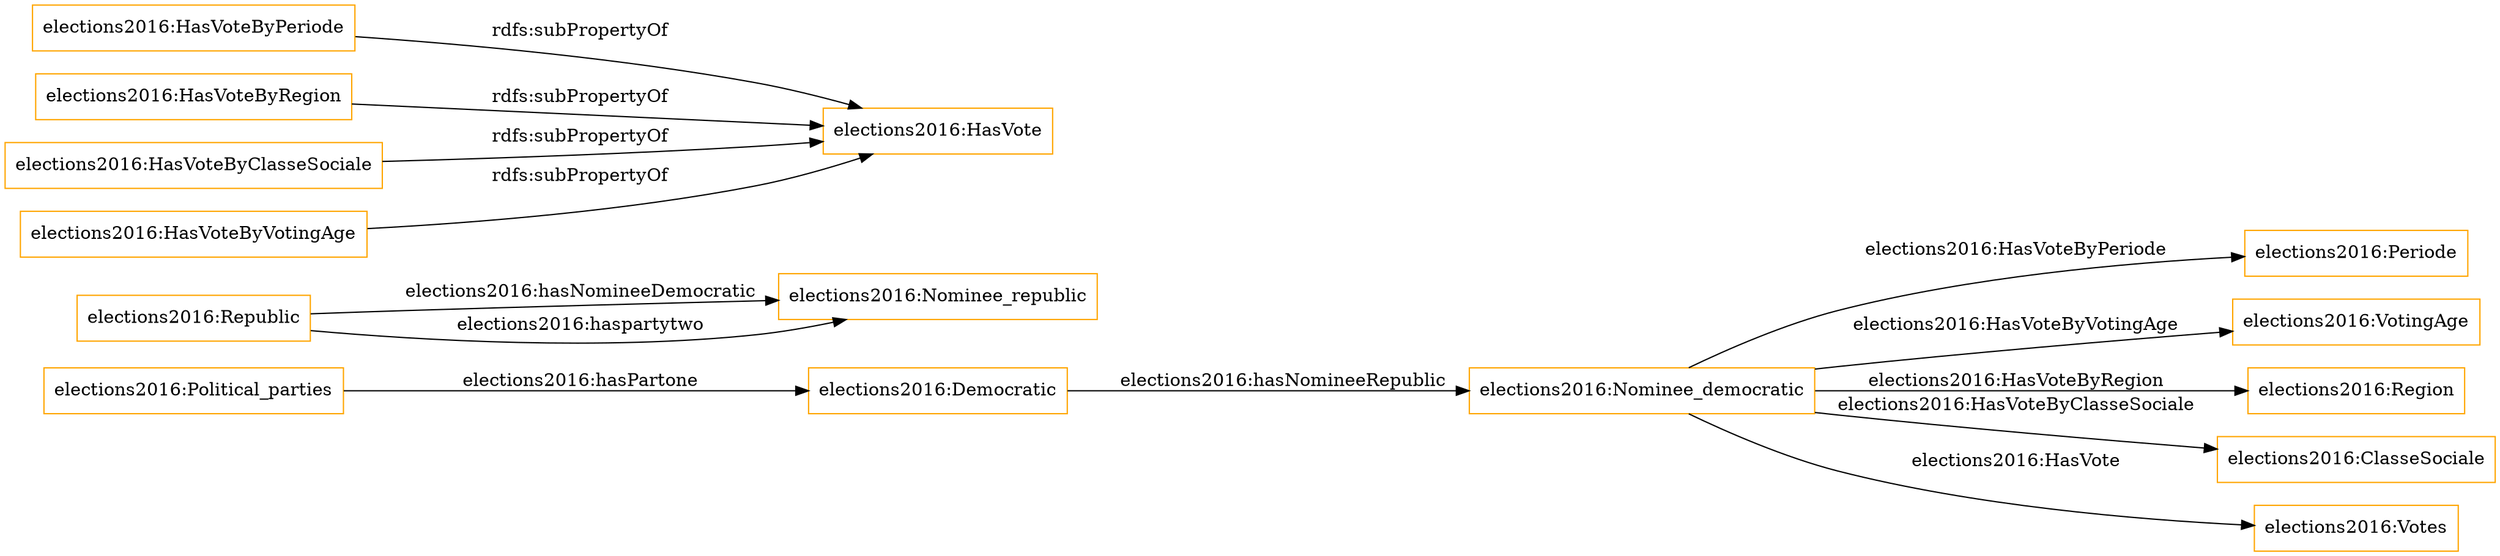 digraph ar2dtool_diagram { 
rankdir=LR;
size="1501"
node [shape = rectangle, color="orange"]; "elections2016:Political_parties" "elections2016:Republic" "elections2016:Periode" "elections2016:VotingAge" "elections2016:Region" "elections2016:ClasseSociale" "elections2016:Nominee_democratic" "elections2016:Nominee_republic" "elections2016:Votes" "elections2016:Democratic" ; /*classes style*/
	"elections2016:HasVoteByPeriode" -> "elections2016:HasVote" [ label = "rdfs:subPropertyOf" ];
	"elections2016:HasVoteByRegion" -> "elections2016:HasVote" [ label = "rdfs:subPropertyOf" ];
	"elections2016:HasVoteByClasseSociale" -> "elections2016:HasVote" [ label = "rdfs:subPropertyOf" ];
	"elections2016:HasVoteByVotingAge" -> "elections2016:HasVote" [ label = "rdfs:subPropertyOf" ];
	"elections2016:Republic" -> "elections2016:Nominee_republic" [ label = "elections2016:hasNomineeDemocratic" ];
	"elections2016:Republic" -> "elections2016:Nominee_republic" [ label = "elections2016:haspartytwo" ];
	"elections2016:Nominee_democratic" -> "elections2016:Periode" [ label = "elections2016:HasVoteByPeriode" ];
	"elections2016:Nominee_democratic" -> "elections2016:VotingAge" [ label = "elections2016:HasVoteByVotingAge" ];
	"elections2016:Nominee_democratic" -> "elections2016:Votes" [ label = "elections2016:HasVote" ];
	"elections2016:Nominee_democratic" -> "elections2016:Region" [ label = "elections2016:HasVoteByRegion" ];
	"elections2016:Nominee_democratic" -> "elections2016:ClasseSociale" [ label = "elections2016:HasVoteByClasseSociale" ];
	"elections2016:Political_parties" -> "elections2016:Democratic" [ label = "elections2016:hasPartone" ];
	"elections2016:Democratic" -> "elections2016:Nominee_democratic" [ label = "elections2016:hasNomineeRepublic" ];

}
